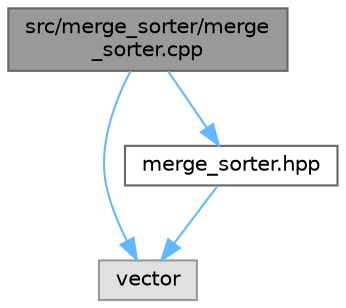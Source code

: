 digraph "src/merge_sorter/merge_sorter.cpp"
{
 // LATEX_PDF_SIZE
  bgcolor="transparent";
  edge [fontname=Helvetica,fontsize=10,labelfontname=Helvetica,labelfontsize=10];
  node [fontname=Helvetica,fontsize=10,shape=box,height=0.2,width=0.4];
  Node1 [id="Node000001",label="src/merge_sorter/merge\l_sorter.cpp",height=0.2,width=0.4,color="gray40", fillcolor="grey60", style="filled", fontcolor="black",tooltip="Implementacja klasy MergeSorter do sortowania tablicy liczb całkowitych za pomocą algorytmu merge sor..."];
  Node1 -> Node2 [id="edge1_Node000001_Node000002",color="steelblue1",style="solid",tooltip=" "];
  Node2 [id="Node000002",label="vector",height=0.2,width=0.4,color="grey60", fillcolor="#E0E0E0", style="filled",tooltip=" "];
  Node1 -> Node3 [id="edge2_Node000001_Node000003",color="steelblue1",style="solid",tooltip=" "];
  Node3 [id="Node000003",label="merge_sorter.hpp",height=0.2,width=0.4,color="grey40", fillcolor="white", style="filled",URL="$merge__sorter_8hpp.html",tooltip="Deklaracja klasy MergeSorter do sortowania tablicy za pomocą algorytmu merge sort."];
  Node3 -> Node2 [id="edge3_Node000003_Node000002",color="steelblue1",style="solid",tooltip=" "];
}
